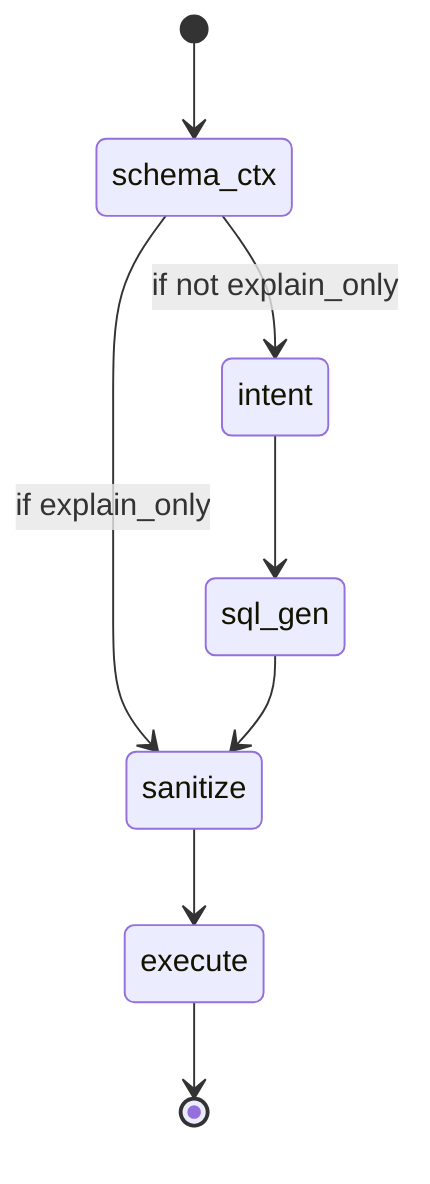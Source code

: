 stateDiagram-v2
    [*] --> schema_ctx
    schema_ctx --> intent: if not explain_only
    schema_ctx --> sanitize: if explain_only
    intent --> sql_gen
    sql_gen --> sanitize
    sanitize --> execute
    execute --> [*]